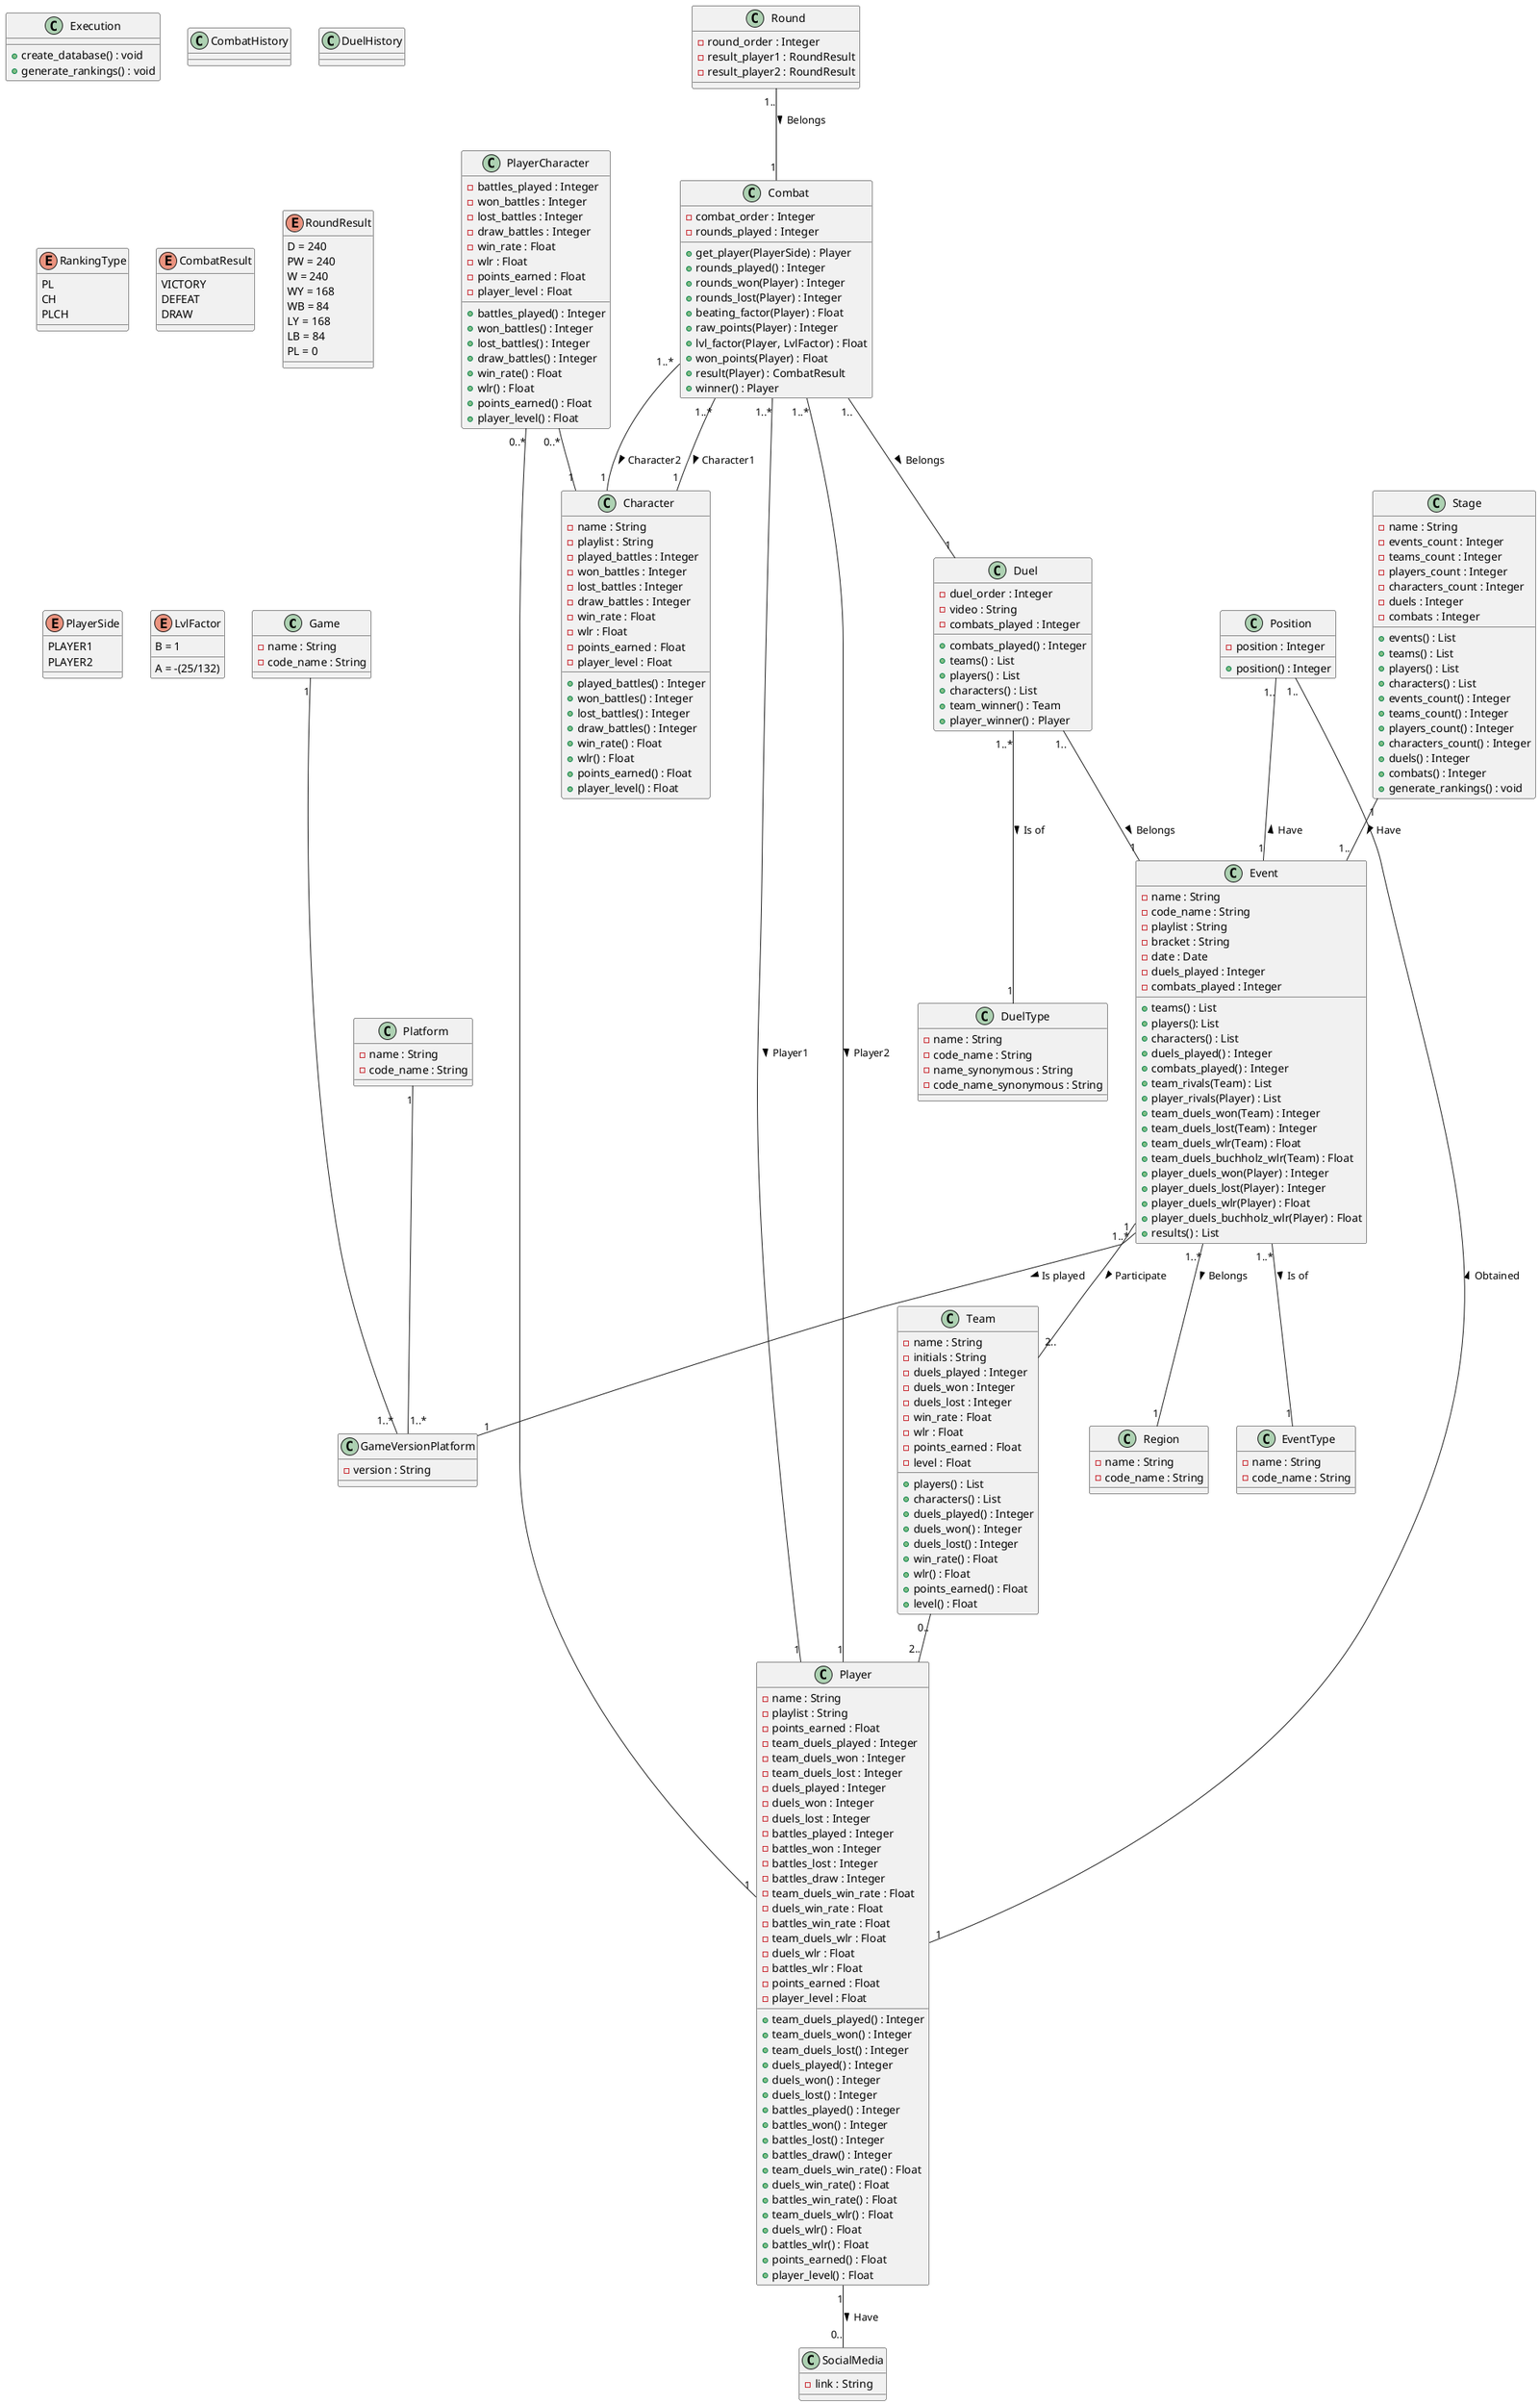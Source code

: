 @startuml SSLEcd

' Classes

class Game {
    - name : String
    - code_name : String
}

class Platform {
    - name : String
    - code_name : String
}

class Region {
    - name : String
    - code_name : String
}

class EventType {
    ' Attributes
    - name : String
    - code_name : String
}

class DuelType {
    - name : String
    - code_name : String
    - name_synonymous : String
    - code_name_synonymous : String
}

class Player {
    ' Attributes
    - name : String
    - playlist : String
    - points_earned : Float
    - team_duels_played : Integer
    - team_duels_won : Integer
    - team_duels_lost : Integer
    - duels_played : Integer
    - duels_won : Integer
    - duels_lost : Integer
    - battles_played : Integer
    - battles_won : Integer
    - battles_lost : Integer
    - battles_draw : Integer
    - team_duels_win_rate : Float
    - duels_win_rate : Float
    - battles_win_rate : Float
    - team_duels_wlr : Float
    - duels_wlr : Float
    - battles_wlr : Float
    - points_earned : Float
    - player_level : Float
    ' Methods
    + team_duels_played() : Integer
    + team_duels_won() : Integer
    + team_duels_lost() : Integer
    + duels_played() : Integer
    + duels_won() : Integer
    + duels_lost() : Integer
    + battles_played() : Integer
    + battles_won() : Integer
    + battles_lost() : Integer
    + battles_draw() : Integer
    + team_duels_win_rate() : Float
    + duels_win_rate() : Float
    + battles_win_rate() : Float
    + team_duels_wlr() : Float
    + duels_wlr() : Float
    + battles_wlr() : Float
    + points_earned() : Float
    + player_level() : Float
}

class Character {
    ' Attributes
    - name : String
    - playlist : String
    - played_battles : Integer
    - won_battles : Integer
    - lost_battles : Integer
    - draw_battles : Integer
    - win_rate : Float
    - wlr : Float
    - points_earned : Float
    - player_level : Float
    ' Methods
    + played_battles() : Integer
    + won_battles() : Integer
    + lost_battles() : Integer
    + draw_battles() : Integer
    + win_rate() : Float
    + wlr() : Float
    + points_earned() : Float
    + player_level() : Float
}

class GameVersionPlatform {
    - version : String
}

class SocialMedia {
    - link : String
}

class PlayerCharacter {
    ' Attributes
    - battles_played : Integer
    - won_battles : Integer
    - lost_battles : Integer
    - draw_battles : Integer
    - win_rate : Float
    - wlr : Float
    - points_earned : Float
    - player_level : Float
    ' Methods
    + battles_played() : Integer
    + won_battles() : Integer
    + lost_battles() : Integer
    + draw_battles() : Integer
    + win_rate() : Float
    + wlr() : Float
    + points_earned() : Float
    + player_level() : Float
}

class Event {
    ' Attributes
    - name : String
    - code_name : String
    - playlist : String
    - bracket : String
    - date : Date
    - duels_played : Integer
    - combats_played : Integer
    ' Methods
    + teams() : List
    + players(): List
    + characters() : List
    + duels_played() : Integer
    + combats_played() : Integer
    + team_rivals(Team) : List
    + player_rivals(Player) : List
    + team_duels_won(Team) : Integer
    + team_duels_lost(Team) : Integer
    + team_duels_wlr(Team) : Float
    + team_duels_buchholz_wlr(Team) : Float
    + player_duels_won(Player) : Integer
    + player_duels_lost(Player) : Integer
    + player_duels_wlr(Player) : Float
    + player_duels_buchholz_wlr(Player) : Float
    + results() : List
}

class Position {
    ' Attributes
    - position : Integer
    ' Methods
    + position() : Integer
}

class Duel {
    ' Attributes
    - duel_order : Integer
    - video : String
    - combats_played : Integer
    ' Methods
    + combats_played() : Integer
    + teams() : List
    + players() : List
    + characters() : List
    + team_winner() : Team
    + player_winner() : Player
}

class Team {
    ' Attributes
    - name : String
    - initials : String
    - duels_played : Integer
    - duels_won : Integer
    - duels_lost : Integer
    - win_rate : Float
    - wlr : Float
    - points_earned : Float
    - level : Float
    ' Methods
    + players() : List
    + characters() : List
    + duels_played() : Integer
    + duels_won() : Integer
    + duels_lost() : Integer
    + win_rate() : Float
    + wlr() : Float
    + points_earned() : Float
    + level() : Float
}

class Combat {
    ' Attributes
    - combat_order : Integer
    - rounds_played : Integer
    ' Methods
    + get_player(PlayerSide) : Player
    + rounds_played() : Integer
    + rounds_won(Player) : Integer
    + rounds_lost(Player) : Integer
    + beating_factor(Player) : Float
    + raw_points(Player) : Integer
    + lvl_factor(Player, LvlFactor) : Float
    + won_points(Player) : Float
    + result(Player) : CombatResult
    + winner() : Player
}

class Round {
    ' Attributes
    - round_order : Integer
    - result_player1 : RoundResult
    - result_player2 : RoundResult
}

class Stage {
    ' Attributes
    - name : String
    - events_count : Integer
    - teams_count : Integer
    - players_count : Integer
    - characters_count : Integer
    - duels : Integer
    - combats : Integer
    ' Methods
    + events() : List
    + teams() : List
    + players() : List
    + characters() : List
    + events_count() : Integer
    + teams_count() : Integer
    + players_count() : Integer
    + characters_count() : Integer
    + duels() : Integer
    + combats() : Integer
    + generate_rankings() : void
}

class Execution {
    ' Methods
    + create_database() : void
    + generate_rankings() : void
}

class CombatHistory {

}

class DuelHistory {

}

' Relationships

Game "1" --- "1..*" GameVersionPlatform
Platform "1" -- "1..*" GameVersionPlatform
Player "1" -- "0.." SocialMedia : Have >
PlayerCharacter "0..*" -- "1" Character
PlayerCharacter "0..*" -- "1" Player
Event "1..*" -- "1" EventType : Is of >
Event "1..*" -- "1" Region : Belongs >
Event "1..*" -- "1" GameVersionPlatform : Is played >
Duel "1..*" -- "1" DuelType : Is of >
Duel "1.." -- "1" Event : Belongs >
Event "1" -- "2.." Team : Participate >
Team "0.." -- "2.." Player
Combat "1..*" -- "1" Player : Player1 >
Combat "1..*" -- "1" Player : Player2 >
Combat "1..*" -- "1" Character : Character1 >
Combat "1..*" -- "1" Character : Character2 >
Combat "1.." -- "1" Duel : Belongs >
Round "1.." -- "1" Combat : Belongs >
Stage "1" -- "1.." Event : Have >
Position "1.." -- "1" Event : Have <
Position "1.." -- "1" Player : Obtained <


' Enums

enum RankingType {
    PL
    CH
    PLCH
}

enum CombatResult {
    VICTORY
    DEFEAT
    DRAW
}

enum RoundResult {
    D = 240
    PW = 240
    W = 240
    WY = 168
    WB = 84
    LY = 168
    LB = 84
    PL = 0
}

enum PlayerSide {
    PLAYER1
    PLAYER2
}

enum LvlFactor {
    A = -(25/132)
    B = 1
}